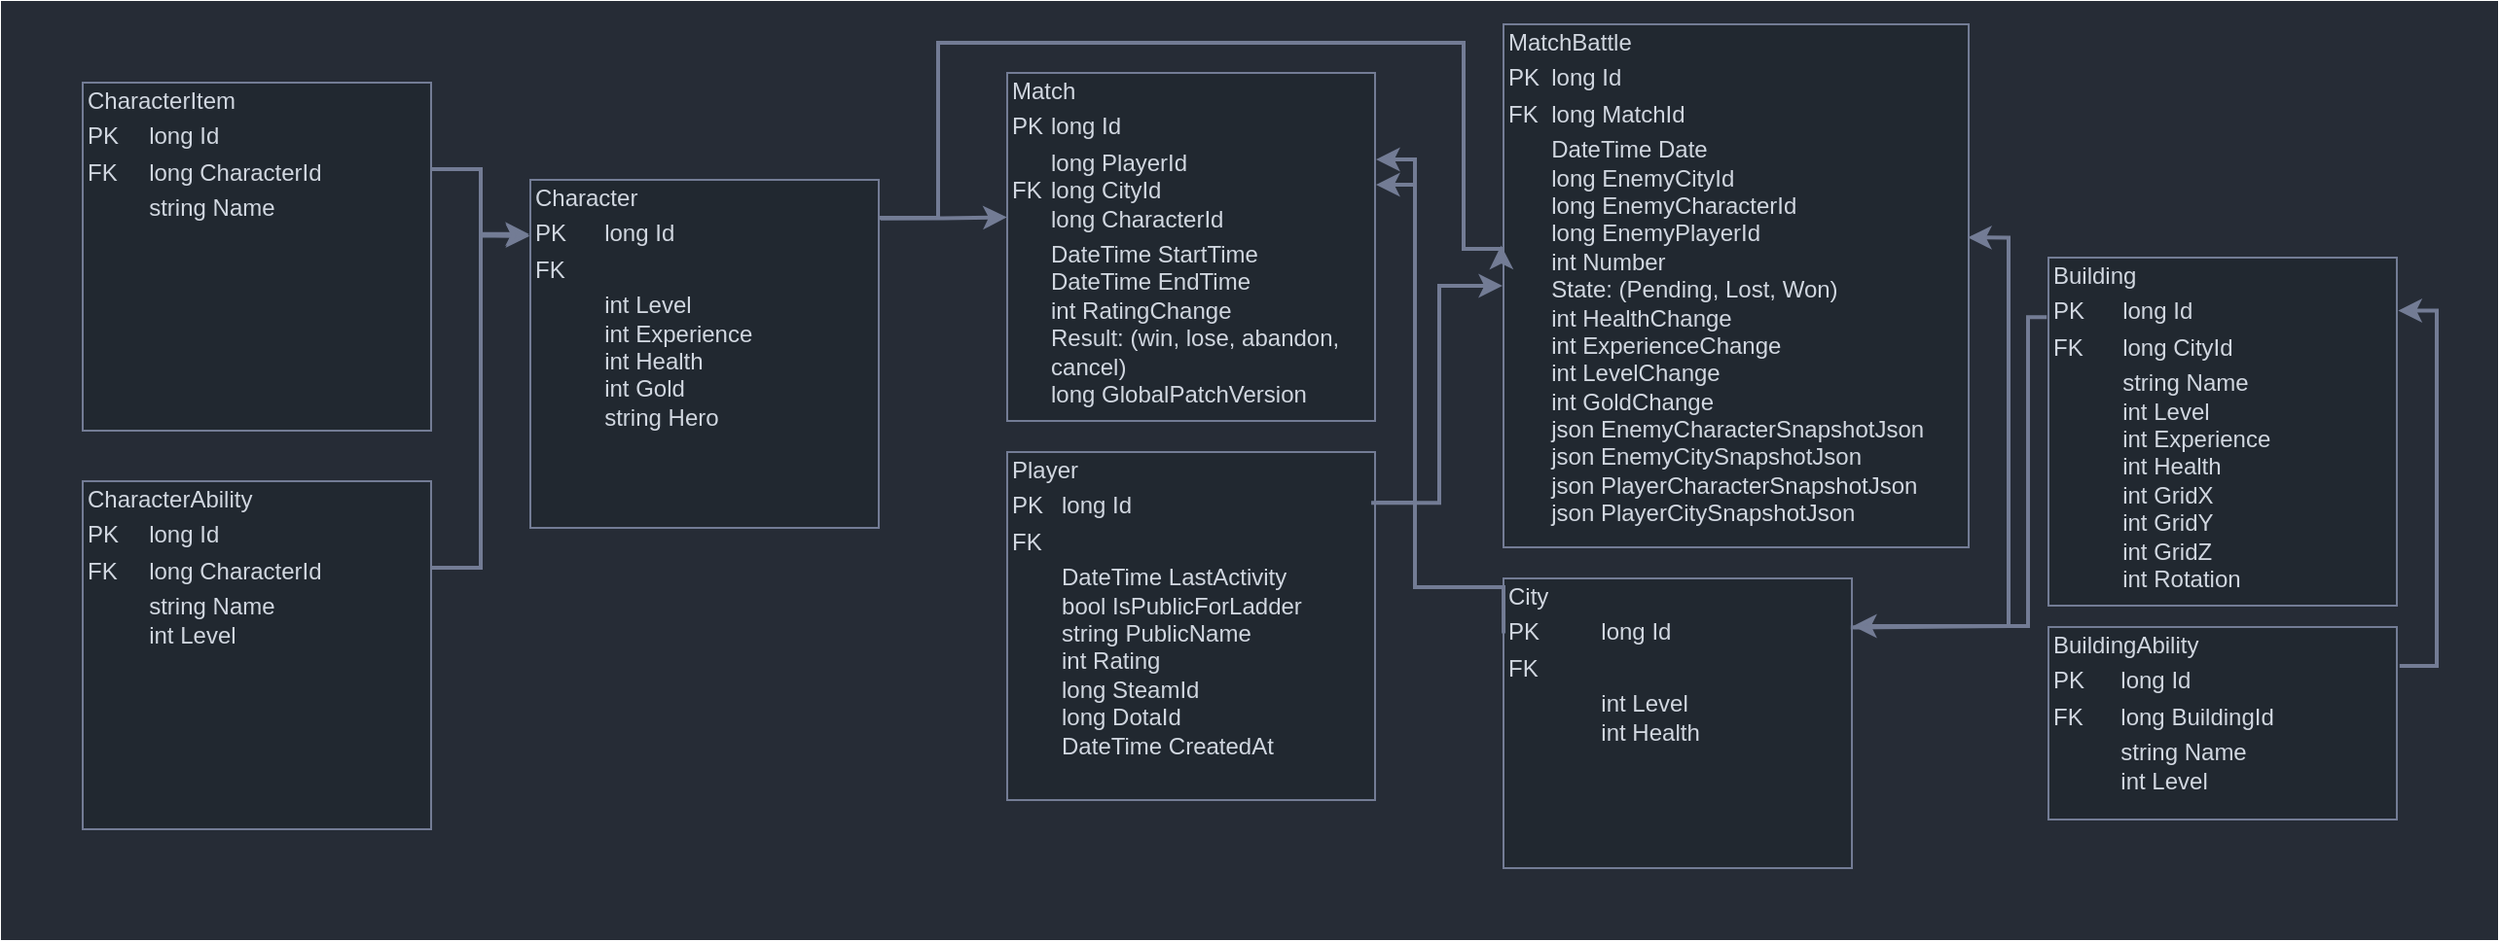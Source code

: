 <mxfile version="27.1.6">
  <diagram name="Page-1" id="mi2ZcQTUJTcLhYgJwU6D">
    <mxGraphModel dx="361" dy="-513" grid="1" gridSize="10" guides="1" tooltips="1" connect="1" arrows="1" fold="1" page="1" pageScale="1" pageWidth="827" pageHeight="1169" math="0" shadow="0">
      <root>
        <mxCell id="0" />
        <mxCell id="1" parent="0" />
        <mxCell id="84ciQrghpzAKxrshnnM_-1" value="`" style="rounded=0;whiteSpace=wrap;html=1;fillColor=#262C36;strokeColor=#262C36;strokeWidth=3;labelBorderColor=#737C95;fontColor=default;" vertex="1" parent="1">
          <mxGeometry x="1220" y="1360" width="1280" height="480" as="geometry" />
        </mxCell>
        <mxCell id="84ciQrghpzAKxrshnnM_-2" value="&lt;div style=&quot;box-sizing: border-box; width: 100%; background-position: 0% 0%; background-repeat: repeat; background-attachment: scroll; background-image: none; background-size: auto; background-origin: padding-box; background-clip: border-box; padding: 2px;&quot;&gt;Player&lt;/div&gt;&lt;table style=&quot;width:100%;font-size:1em;&quot; cellpadding=&quot;2&quot; cellspacing=&quot;0&quot;&gt;&lt;tbody&gt;&lt;tr&gt;&lt;td&gt;PK&lt;/td&gt;&lt;td&gt;long Id&lt;/td&gt;&lt;/tr&gt;&lt;tr&gt;&lt;td&gt;FK&lt;/td&gt;&lt;td&gt;&lt;br&gt;&lt;/td&gt;&lt;/tr&gt;&lt;tr&gt;&lt;td&gt;&lt;br&gt;&lt;/td&gt;&lt;td&gt;DateTime LastActivity&lt;br&gt;bool IsPublicForLadder&lt;br&gt;string PublicName&lt;br&gt;int Rating&lt;br&gt;long SteamId&lt;br&gt;long DotaId&lt;br&gt;DateTime CreatedAt&lt;/td&gt;&lt;/tr&gt;&lt;/tbody&gt;&lt;/table&gt;" style="verticalAlign=top;align=left;overflow=fill;html=1;whiteSpace=wrap;fontColor=#D1D7E0;labelBackgroundColor=#212830;labelBorderColor=#737C95;strokeColor=none;strokeWidth=2;fillColor=none;" vertex="1" parent="1">
          <mxGeometry x="1735" y="1590" width="190" height="180" as="geometry" />
        </mxCell>
        <mxCell id="84ciQrghpzAKxrshnnM_-3" value="&lt;div style=&quot;box-sizing: border-box; width: 100%; background-position: 0% 0%; background-repeat: repeat; background-attachment: scroll; background-image: none; background-size: auto; background-origin: padding-box; background-clip: border-box; padding: 2px;&quot;&gt;Match&lt;/div&gt;&lt;table style=&quot;width:100%;font-size:1em;&quot; cellpadding=&quot;2&quot; cellspacing=&quot;0&quot;&gt;&lt;tbody&gt;&lt;tr&gt;&lt;td&gt;PK&lt;/td&gt;&lt;td&gt;long Id&lt;/td&gt;&lt;/tr&gt;&lt;tr&gt;&lt;td&gt;FK&lt;/td&gt;&lt;td&gt;long PlayerId&lt;br&gt;long CityId&lt;br&gt;long CharacterId&lt;/td&gt;&lt;/tr&gt;&lt;tr&gt;&lt;td&gt;&lt;br&gt;&lt;/td&gt;&lt;td&gt;DateTime StartTime&lt;br&gt;DateTime EndTime&lt;br&gt;int RatingChange&lt;br&gt;Result: (win, lose, abandon, cancel)&lt;br&gt;long GlobalPatchVersion&lt;/td&gt;&lt;/tr&gt;&lt;/tbody&gt;&lt;/table&gt;" style="verticalAlign=top;align=left;overflow=fill;html=1;whiteSpace=wrap;fontColor=#D1D7E0;labelBackgroundColor=#212830;labelBorderColor=#737C95;strokeColor=none;strokeWidth=2;fillColor=none;" vertex="1" parent="1">
          <mxGeometry x="1735" y="1395" width="190" height="180" as="geometry" />
        </mxCell>
        <mxCell id="84ciQrghpzAKxrshnnM_-4" value="&lt;div style=&quot;box-sizing: border-box; width: 100%; background-position: 0% 0%; background-repeat: repeat; background-attachment: scroll; background-image: none; background-size: auto; background-origin: padding-box; background-clip: border-box; padding: 2px;&quot;&gt;MatchBattle&lt;/div&gt;&lt;table style=&quot;width:100%;font-size:1em;&quot; cellpadding=&quot;2&quot; cellspacing=&quot;0&quot;&gt;&lt;tbody&gt;&lt;tr&gt;&lt;td&gt;PK&lt;/td&gt;&lt;td&gt;long Id&lt;/td&gt;&lt;/tr&gt;&lt;tr&gt;&lt;td&gt;FK&lt;/td&gt;&lt;td&gt;long MatchId&lt;/td&gt;&lt;/tr&gt;&lt;tr&gt;&lt;td&gt;&lt;br&gt;&lt;/td&gt;&lt;td&gt;DateTime Date&lt;br&gt;long EnemyCityId&lt;br&gt;long EnemyCharacterId&lt;br&gt;long EnemyPlayerId&lt;br&gt;int Number&lt;br&gt;State: (Pending, Lost, Won)&lt;br&gt;int HealthChange&lt;br&gt;int ExperienceChange&lt;br&gt;int LevelChange&lt;br&gt;int GoldChange&lt;br&gt;json EnemyCharacterSnapshotJson&lt;br&gt;json EnemyCitySnapshotJson&lt;br&gt;json PlayerCharacterSnapshotJson&lt;br&gt;json PlayerCitySnapshotJson&lt;/td&gt;&lt;/tr&gt;&lt;/tbody&gt;&lt;/table&gt;" style="verticalAlign=top;align=left;overflow=fill;html=1;whiteSpace=wrap;fontColor=#D1D7E0;labelBackgroundColor=#212830;labelBorderColor=#737C95;strokeColor=none;strokeWidth=2;fillColor=none;" vertex="1" parent="1">
          <mxGeometry x="1990" y="1370" width="240" height="270" as="geometry" />
        </mxCell>
        <mxCell id="84ciQrghpzAKxrshnnM_-5" value="&lt;div style=&quot;box-sizing: border-box; width: 100%; background-position: 0% 0%; background-repeat: repeat; background-attachment: scroll; background-image: none; background-size: auto; background-origin: padding-box; background-clip: border-box; padding: 2px;&quot;&gt;Character&lt;/div&gt;&lt;table style=&quot;width:100%;font-size:1em;&quot; cellpadding=&quot;2&quot; cellspacing=&quot;0&quot;&gt;&lt;tbody&gt;&lt;tr&gt;&lt;td&gt;PK&lt;/td&gt;&lt;td&gt;long Id&lt;/td&gt;&lt;/tr&gt;&lt;tr&gt;&lt;td&gt;FK&lt;/td&gt;&lt;td&gt;&lt;br&gt;&lt;/td&gt;&lt;/tr&gt;&lt;tr&gt;&lt;td&gt;&lt;br&gt;&lt;/td&gt;&lt;td&gt;int Level&lt;br&gt;int Experience&lt;br&gt;int Health&lt;br&gt;int Gold&lt;br&gt;string Hero&lt;/td&gt;&lt;/tr&gt;&lt;/tbody&gt;&lt;/table&gt;" style="verticalAlign=top;align=left;overflow=fill;html=1;whiteSpace=wrap;fontColor=#D1D7E0;labelBackgroundColor=#212830;labelBorderColor=#737C95;strokeColor=none;strokeWidth=2;fillColor=none;" vertex="1" parent="1">
          <mxGeometry x="1490" y="1450" width="180" height="180" as="geometry" />
        </mxCell>
        <mxCell id="84ciQrghpzAKxrshnnM_-6" style="edgeStyle=orthogonalEdgeStyle;rounded=0;orthogonalLoop=1;jettySize=auto;html=1;entryX=0;entryY=0.158;entryDx=0;entryDy=0;entryPerimeter=0;exitX=1;exitY=0.25;exitDx=0;exitDy=0;fontColor=#D1D7E0;labelBackgroundColor=#212830;labelBorderColor=none;strokeColor=#737C95;strokeWidth=2;" edge="1" parent="1" source="84ciQrghpzAKxrshnnM_-7" target="84ciQrghpzAKxrshnnM_-5">
          <mxGeometry relative="1" as="geometry" />
        </mxCell>
        <mxCell id="84ciQrghpzAKxrshnnM_-7" value="&lt;div style=&quot;box-sizing: border-box; width: 100%; background-position: 0% 0%; background-repeat: repeat; background-attachment: scroll; background-image: none; background-size: auto; background-origin: padding-box; background-clip: border-box; padding: 2px;&quot;&gt;CharacterItem&lt;/div&gt;&lt;table style=&quot;width:100%;font-size:1em;&quot; cellpadding=&quot;2&quot; cellspacing=&quot;0&quot;&gt;&lt;tbody&gt;&lt;tr&gt;&lt;td&gt;PK&lt;/td&gt;&lt;td&gt;long Id&lt;/td&gt;&lt;/tr&gt;&lt;tr&gt;&lt;td&gt;FK&lt;/td&gt;&lt;td&gt;long CharacterId&lt;/td&gt;&lt;/tr&gt;&lt;tr&gt;&lt;td&gt;&lt;br&gt;&lt;/td&gt;&lt;td&gt;string Name&lt;/td&gt;&lt;/tr&gt;&lt;/tbody&gt;&lt;/table&gt;" style="verticalAlign=top;align=left;overflow=fill;html=1;whiteSpace=wrap;fontColor=#D1D7E0;labelBackgroundColor=#212830;labelBorderColor=#737C95;strokeColor=none;strokeWidth=2;fillColor=none;" vertex="1" parent="1">
          <mxGeometry x="1260" y="1400" width="180" height="180" as="geometry" />
        </mxCell>
        <mxCell id="84ciQrghpzAKxrshnnM_-8" value="&lt;div style=&quot;box-sizing: border-box; width: 100%; background-position: 0% 0%; background-repeat: repeat; background-attachment: scroll; background-image: none; background-size: auto; background-origin: padding-box; background-clip: border-box; padding: 2px;&quot;&gt;CharacterAbility&lt;/div&gt;&lt;table style=&quot;width:100%;font-size:1em;&quot; cellpadding=&quot;2&quot; cellspacing=&quot;0&quot;&gt;&lt;tbody&gt;&lt;tr&gt;&lt;td&gt;PK&lt;/td&gt;&lt;td&gt;long Id&lt;/td&gt;&lt;/tr&gt;&lt;tr&gt;&lt;td&gt;FK&lt;/td&gt;&lt;td&gt;long CharacterId&lt;/td&gt;&lt;/tr&gt;&lt;tr&gt;&lt;td&gt;&lt;br&gt;&lt;/td&gt;&lt;td&gt;string Name&lt;br&gt;int Level&lt;/td&gt;&lt;/tr&gt;&lt;/tbody&gt;&lt;/table&gt;" style="verticalAlign=top;align=left;overflow=fill;html=1;whiteSpace=wrap;fontColor=#D1D7E0;labelBackgroundColor=#212830;labelBorderColor=#737C95;strokeColor=none;strokeWidth=2;fillColor=none;" vertex="1" parent="1">
          <mxGeometry x="1260" y="1605" width="180" height="180" as="geometry" />
        </mxCell>
        <mxCell id="84ciQrghpzAKxrshnnM_-9" style="edgeStyle=orthogonalEdgeStyle;rounded=0;orthogonalLoop=1;jettySize=auto;html=1;entryX=0.001;entryY=0.163;entryDx=0;entryDy=0;entryPerimeter=0;exitX=1;exitY=0.25;exitDx=0;exitDy=0;fontColor=#D1D7E0;labelBackgroundColor=#212830;labelBorderColor=none;strokeColor=#737C95;strokeWidth=2;" edge="1" parent="1" source="84ciQrghpzAKxrshnnM_-8" target="84ciQrghpzAKxrshnnM_-5">
          <mxGeometry relative="1" as="geometry" />
        </mxCell>
        <mxCell id="84ciQrghpzAKxrshnnM_-10" value="&lt;div style=&quot;box-sizing: border-box; width: 100%; background-position: 0% 0%; background-repeat: repeat; background-attachment: scroll; background-image: none; background-size: auto; background-origin: padding-box; background-clip: border-box; padding: 2px;&quot;&gt;City&lt;/div&gt;&lt;table style=&quot;width:100%;font-size:1em;&quot; cellpadding=&quot;2&quot; cellspacing=&quot;0&quot;&gt;&lt;tbody&gt;&lt;tr&gt;&lt;td&gt;PK&lt;/td&gt;&lt;td&gt;long Id&lt;/td&gt;&lt;/tr&gt;&lt;tr&gt;&lt;td&gt;FK&lt;/td&gt;&lt;td&gt;&lt;br&gt;&lt;/td&gt;&lt;/tr&gt;&lt;tr&gt;&lt;td&gt;&lt;br&gt;&lt;/td&gt;&lt;td&gt;int Level&lt;br&gt;int Health&lt;/td&gt;&lt;/tr&gt;&lt;/tbody&gt;&lt;/table&gt;" style="verticalAlign=top;align=left;overflow=fill;html=1;whiteSpace=wrap;fontColor=#D1D7E0;labelBackgroundColor=#212830;labelBorderColor=#737C95;strokeColor=none;strokeWidth=2;fillColor=none;" vertex="1" parent="1">
          <mxGeometry x="1990" y="1655" width="180" height="150" as="geometry" />
        </mxCell>
        <mxCell id="84ciQrghpzAKxrshnnM_-11" value="&lt;div style=&quot;box-sizing: border-box; width: 100%; background-position: 0% 0%; background-repeat: repeat; background-attachment: scroll; background-image: none; background-size: auto; background-origin: padding-box; background-clip: border-box; padding: 2px;&quot;&gt;Building&lt;/div&gt;&lt;table style=&quot;width:100%;font-size:1em;&quot; cellpadding=&quot;2&quot; cellspacing=&quot;0&quot;&gt;&lt;tbody&gt;&lt;tr&gt;&lt;td&gt;PK&lt;/td&gt;&lt;td&gt;long Id&lt;/td&gt;&lt;/tr&gt;&lt;tr&gt;&lt;td&gt;FK&lt;/td&gt;&lt;td&gt;long CityId&lt;/td&gt;&lt;/tr&gt;&lt;tr&gt;&lt;td&gt;&lt;br&gt;&lt;/td&gt;&lt;td&gt;string Name&lt;br&gt;int Level&lt;br&gt;int Experience&lt;br&gt;int Health&lt;br&gt;int GridX&lt;br&gt;int GridY&lt;br&gt;int GridZ&lt;br&gt;int Rotation&lt;/td&gt;&lt;/tr&gt;&lt;/tbody&gt;&lt;/table&gt;" style="verticalAlign=top;align=left;overflow=fill;html=1;whiteSpace=wrap;fontColor=#D1D7E0;labelBackgroundColor=#212830;labelBorderColor=#737C95;strokeColor=none;strokeWidth=2;fillColor=none;" vertex="1" parent="1">
          <mxGeometry x="2270" y="1490" width="180" height="180" as="geometry" />
        </mxCell>
        <mxCell id="84ciQrghpzAKxrshnnM_-12" value="&lt;div style=&quot;box-sizing: border-box; width: 100%; background-position: 0% 0%; background-repeat: repeat; background-attachment: scroll; background-image: none; background-size: auto; background-origin: padding-box; background-clip: border-box; padding: 2px;&quot;&gt;BuildingAbility&lt;/div&gt;&lt;table style=&quot;width:100%;font-size:1em;&quot; cellpadding=&quot;2&quot; cellspacing=&quot;0&quot;&gt;&lt;tbody&gt;&lt;tr&gt;&lt;td&gt;PK&lt;/td&gt;&lt;td&gt;long Id&lt;/td&gt;&lt;/tr&gt;&lt;tr&gt;&lt;td&gt;FK&lt;/td&gt;&lt;td&gt;long BuildingId&lt;/td&gt;&lt;/tr&gt;&lt;tr&gt;&lt;td&gt;&lt;br&gt;&lt;/td&gt;&lt;td&gt;string Name&lt;br&gt;int Level&lt;/td&gt;&lt;/tr&gt;&lt;/tbody&gt;&lt;/table&gt;" style="verticalAlign=top;align=left;overflow=fill;html=1;whiteSpace=wrap;fontColor=#D1D7E0;labelBackgroundColor=#212830;labelBorderColor=#737C95;strokeColor=none;strokeWidth=2;fillColor=none;" vertex="1" parent="1">
          <mxGeometry x="2270" y="1680" width="180" height="100" as="geometry" />
        </mxCell>
        <mxCell id="84ciQrghpzAKxrshnnM_-13" style="edgeStyle=orthogonalEdgeStyle;rounded=0;orthogonalLoop=1;jettySize=auto;html=1;entryX=0.002;entryY=0.415;entryDx=0;entryDy=0;entryPerimeter=0;fontColor=#D1D7E0;labelBackgroundColor=#212830;labelBorderColor=none;strokeColor=#737C95;strokeWidth=2;exitX=1.002;exitY=0.113;exitDx=0;exitDy=0;exitPerimeter=0;" edge="1" parent="1" source="84ciQrghpzAKxrshnnM_-5" target="84ciQrghpzAKxrshnnM_-3">
          <mxGeometry relative="1" as="geometry">
            <mxPoint x="1670" y="1470" as="sourcePoint" />
            <mxPoint x="1510" y="1520" as="targetPoint" />
          </mxGeometry>
        </mxCell>
        <mxCell id="84ciQrghpzAKxrshnnM_-14" style="edgeStyle=orthogonalEdgeStyle;rounded=0;orthogonalLoop=1;jettySize=auto;html=1;entryX=1;entryY=0.25;entryDx=0;entryDy=0;exitX=1.001;exitY=0.147;exitDx=0;exitDy=0;fontColor=#D1D7E0;labelBackgroundColor=#212830;labelBorderColor=none;strokeColor=#737C95;strokeWidth=2;exitPerimeter=0;" edge="1" parent="1" source="84ciQrghpzAKxrshnnM_-2" target="84ciQrghpzAKxrshnnM_-3">
          <mxGeometry relative="1" as="geometry">
            <mxPoint x="2030" y="1721" as="sourcePoint" />
            <mxPoint x="2080" y="1550" as="targetPoint" />
          </mxGeometry>
        </mxCell>
        <mxCell id="84ciQrghpzAKxrshnnM_-15" style="edgeStyle=orthogonalEdgeStyle;rounded=0;orthogonalLoop=1;jettySize=auto;html=1;entryX=1;entryY=0.322;entryDx=0;entryDy=0;fontColor=#D1D7E0;labelBackgroundColor=#212830;labelBorderColor=none;strokeColor=#737C95;strokeWidth=2;entryPerimeter=0;exitX=0.003;exitY=0.192;exitDx=0;exitDy=0;exitPerimeter=0;" edge="1" parent="1" source="84ciQrghpzAKxrshnnM_-10" target="84ciQrghpzAKxrshnnM_-3">
          <mxGeometry relative="1" as="geometry">
            <mxPoint x="1945" y="1750" as="sourcePoint" />
            <mxPoint x="1940" y="1560" as="targetPoint" />
            <Array as="points">
              <mxPoint x="1991" y="1660" />
              <mxPoint x="1945" y="1660" />
              <mxPoint x="1945" y="1453" />
            </Array>
          </mxGeometry>
        </mxCell>
        <mxCell id="84ciQrghpzAKxrshnnM_-16" style="edgeStyle=orthogonalEdgeStyle;rounded=0;orthogonalLoop=1;jettySize=auto;html=1;entryX=-0.003;entryY=0.423;entryDx=0;entryDy=0;entryPerimeter=0;fontColor=#D1D7E0;labelBackgroundColor=#212830;labelBorderColor=none;strokeColor=#737C95;strokeWidth=2;" edge="1" parent="1" target="84ciQrghpzAKxrshnnM_-4">
          <mxGeometry relative="1" as="geometry">
            <mxPoint x="1670" y="1470" as="sourcePoint" />
            <mxPoint x="1765" y="1470" as="targetPoint" />
            <Array as="points">
              <mxPoint x="1700" y="1470" />
              <mxPoint x="1700" y="1380" />
              <mxPoint x="1970" y="1380" />
              <mxPoint x="1970" y="1486" />
            </Array>
          </mxGeometry>
        </mxCell>
        <mxCell id="84ciQrghpzAKxrshnnM_-17" style="edgeStyle=orthogonalEdgeStyle;rounded=0;orthogonalLoop=1;jettySize=auto;html=1;entryX=0;entryY=0.5;entryDx=0;entryDy=0;exitX=0.987;exitY=0.148;exitDx=0;exitDy=0;fontColor=#D1D7E0;labelBackgroundColor=#212830;labelBorderColor=none;strokeColor=#737C95;strokeWidth=2;exitPerimeter=0;" edge="1" parent="1" source="84ciQrghpzAKxrshnnM_-2" target="84ciQrghpzAKxrshnnM_-4">
          <mxGeometry relative="1" as="geometry">
            <mxPoint x="1950" y="1716" as="sourcePoint" />
            <mxPoint x="1950" y="1530" as="targetPoint" />
          </mxGeometry>
        </mxCell>
        <mxCell id="84ciQrghpzAKxrshnnM_-18" style="edgeStyle=orthogonalEdgeStyle;rounded=0;orthogonalLoop=1;jettySize=auto;html=1;fontColor=#D1D7E0;labelBackgroundColor=#212830;labelBorderColor=none;strokeColor=#737C95;strokeWidth=2;exitX=-0.002;exitY=0.173;exitDx=0;exitDy=0;exitPerimeter=0;" edge="1" parent="1" source="84ciQrghpzAKxrshnnM_-11">
          <mxGeometry relative="1" as="geometry">
            <mxPoint x="2190" y="1540" as="sourcePoint" />
            <mxPoint x="2170" y="1680" as="targetPoint" />
            <Array as="points">
              <mxPoint x="2260" y="1521" />
              <mxPoint x="2260" y="1680" />
              <mxPoint x="2170" y="1680" />
            </Array>
          </mxGeometry>
        </mxCell>
        <mxCell id="84ciQrghpzAKxrshnnM_-19" style="edgeStyle=orthogonalEdgeStyle;rounded=0;orthogonalLoop=1;jettySize=auto;html=1;entryX=1.001;entryY=0.154;entryDx=0;entryDy=0;entryPerimeter=0;fontColor=#D1D7E0;labelBackgroundColor=#212830;labelBorderColor=none;strokeColor=#737C95;strokeWidth=2;exitX=1.005;exitY=0.205;exitDx=0;exitDy=0;exitPerimeter=0;" edge="1" parent="1" source="84ciQrghpzAKxrshnnM_-12" target="84ciQrghpzAKxrshnnM_-11">
          <mxGeometry relative="1" as="geometry">
            <mxPoint x="2390" y="1680" as="sourcePoint" />
            <mxPoint x="2455" y="1680" as="targetPoint" />
          </mxGeometry>
        </mxCell>
        <mxCell id="84ciQrghpzAKxrshnnM_-20" style="edgeStyle=orthogonalEdgeStyle;rounded=0;orthogonalLoop=1;jettySize=auto;html=1;entryX=0.996;entryY=0.408;entryDx=0;entryDy=0;entryPerimeter=0;fontColor=#D1D7E0;labelBackgroundColor=#212830;labelBorderColor=none;strokeColor=#737C95;strokeWidth=2;exitX=0.994;exitY=0.171;exitDx=0;exitDy=0;exitPerimeter=0;" edge="1" parent="1" source="84ciQrghpzAKxrshnnM_-10" target="84ciQrghpzAKxrshnnM_-4">
          <mxGeometry relative="1" as="geometry">
            <mxPoint x="2180" y="1680" as="sourcePoint" />
            <mxPoint x="2245" y="1680" as="targetPoint" />
            <Array as="points">
              <mxPoint x="2171" y="1681" />
              <mxPoint x="2250" y="1680" />
              <mxPoint x="2250" y="1476" />
            </Array>
          </mxGeometry>
        </mxCell>
      </root>
    </mxGraphModel>
  </diagram>
</mxfile>
